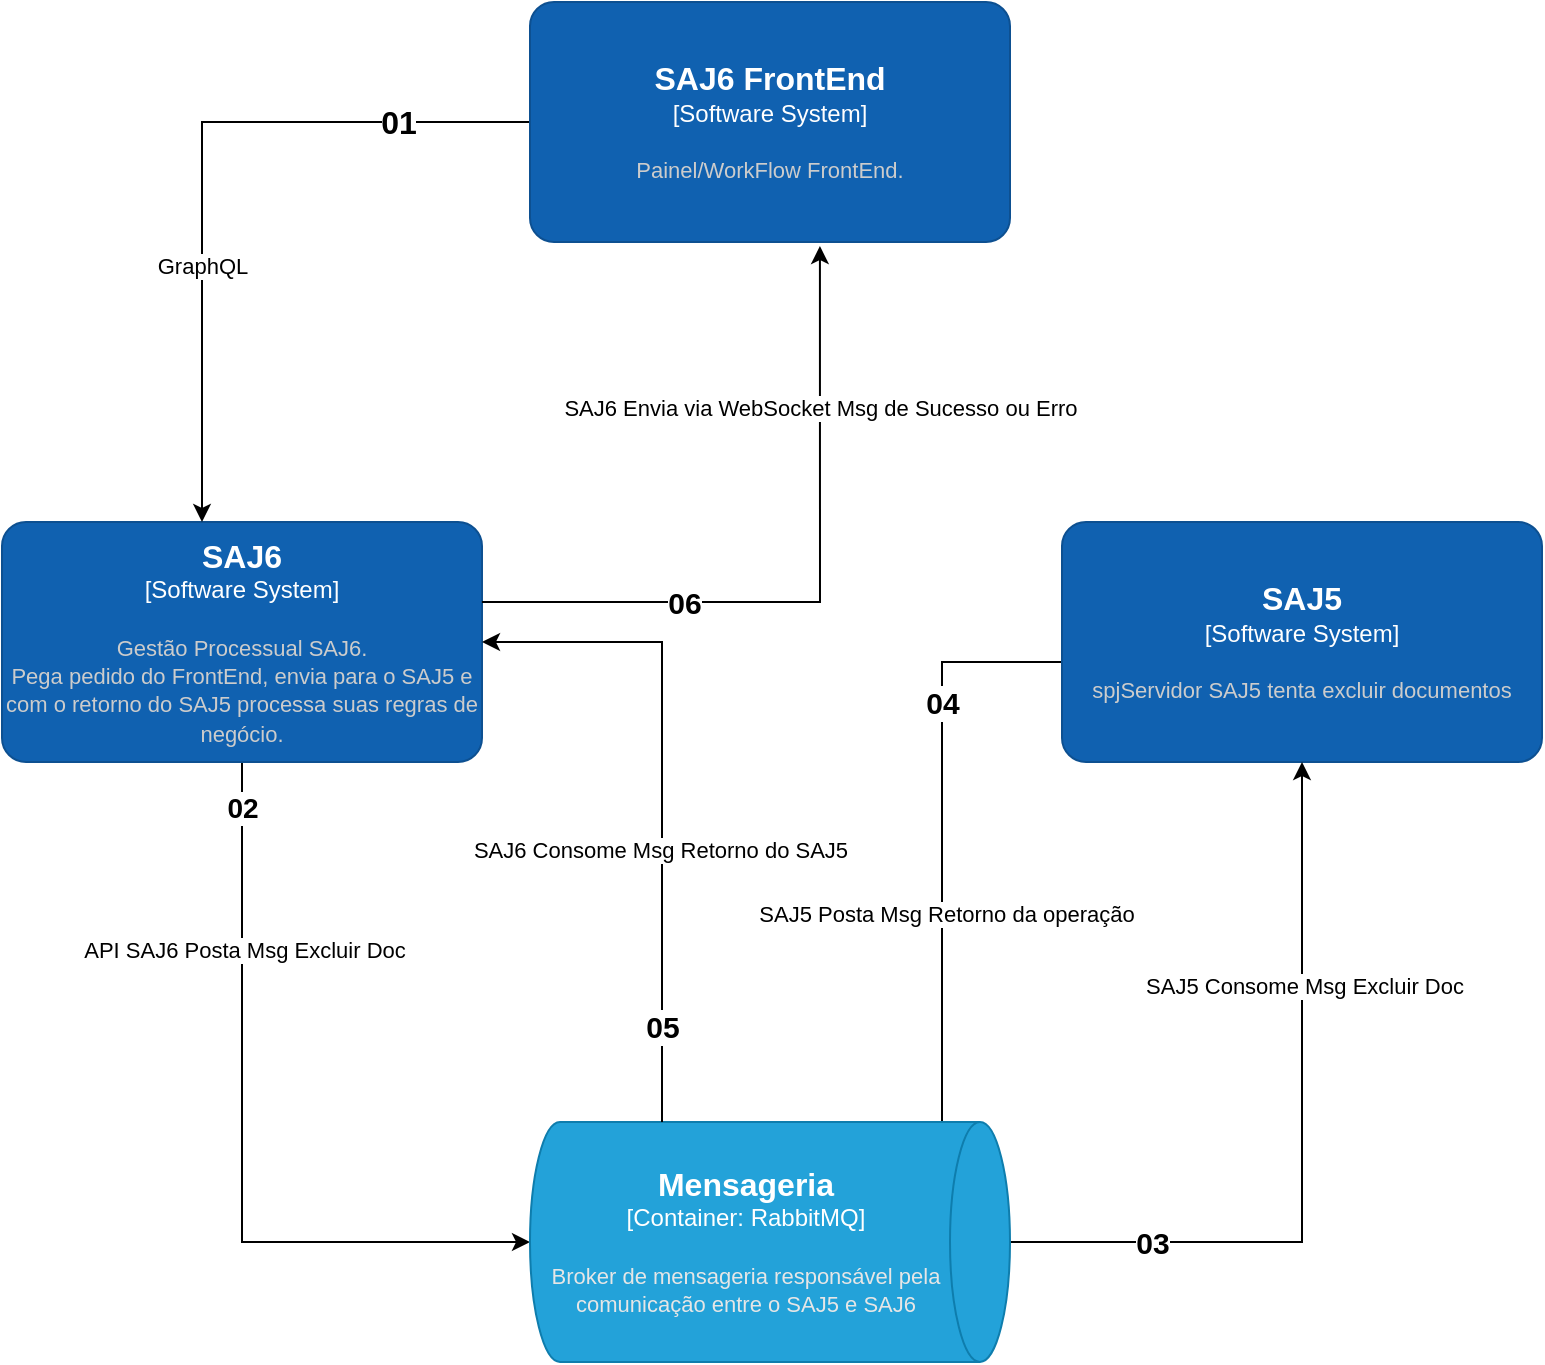 <mxfile version="24.6.4" type="github">
  <diagram name="Página-1" id="dZfLia7HXTzobewktOvl">
    <mxGraphModel dx="2074" dy="746" grid="1" gridSize="10" guides="1" tooltips="1" connect="1" arrows="1" fold="1" page="1" pageScale="1" pageWidth="827" pageHeight="1169" math="0" shadow="0">
      <root>
        <mxCell id="0" />
        <mxCell id="1" parent="0" />
        <mxCell id="3sJ6WLONBoYThQCFYSvR-9" style="edgeStyle=orthogonalEdgeStyle;rounded=0;orthogonalLoop=1;jettySize=auto;html=1;" edge="1" parent="1" source="3sJ6WLONBoYThQCFYSvR-1" target="3sJ6WLONBoYThQCFYSvR-3">
          <mxGeometry relative="1" as="geometry">
            <Array as="points">
              <mxPoint x="150" y="630" />
            </Array>
          </mxGeometry>
        </mxCell>
        <mxCell id="3sJ6WLONBoYThQCFYSvR-17" value="API SAJ6 Posta Msg Excluir Doc" style="edgeLabel;html=1;align=center;verticalAlign=middle;resizable=0;points=[];" vertex="1" connectable="0" parent="3sJ6WLONBoYThQCFYSvR-9">
          <mxGeometry x="-0.51" y="1" relative="1" as="geometry">
            <mxPoint as="offset" />
          </mxGeometry>
        </mxCell>
        <mxCell id="3sJ6WLONBoYThQCFYSvR-25" value="&lt;b&gt;&lt;font style=&quot;font-size: 14px;&quot;&gt;02&lt;/font&gt;&lt;/b&gt;" style="edgeLabel;html=1;align=center;verticalAlign=middle;resizable=0;points=[];fontFamily=Helvetica;fontSize=11;fontColor=default;labelBackgroundColor=default;fillColor=none;gradientColor=none;" vertex="1" connectable="0" parent="3sJ6WLONBoYThQCFYSvR-9">
          <mxGeometry x="-0.88" relative="1" as="geometry">
            <mxPoint as="offset" />
          </mxGeometry>
        </mxCell>
        <object placeholders="1" c4Name="SAJ6" c4Type="Software System" c4Description="Gestão Processual SAJ6.&#xa;Pega pedido do FrontEnd, envia para o SAJ5 e com o retorno do SAJ5 processa suas regras de negócio." label="&lt;font style=&quot;font-size: 16px&quot;&gt;&lt;b&gt;%c4Name%&lt;/b&gt;&lt;/font&gt;&lt;div&gt;[%c4Type%]&lt;/div&gt;&lt;br&gt;&lt;div&gt;&lt;font style=&quot;font-size: 11px&quot;&gt;&lt;font color=&quot;#cccccc&quot;&gt;%c4Description%&lt;/font&gt;&lt;/div&gt;" id="3sJ6WLONBoYThQCFYSvR-1">
          <mxCell style="rounded=1;whiteSpace=wrap;html=1;labelBackgroundColor=none;fillColor=#1061B0;fontColor=#ffffff;align=center;arcSize=10;strokeColor=#0D5091;metaEdit=1;resizable=0;points=[[0.25,0,0],[0.5,0,0],[0.75,0,0],[1,0.25,0],[1,0.5,0],[1,0.75,0],[0.75,1,0],[0.5,1,0],[0.25,1,0],[0,0.75,0],[0,0.5,0],[0,0.25,0]];" vertex="1" parent="1">
            <mxGeometry x="30" y="270" width="240" height="120" as="geometry" />
          </mxCell>
        </object>
        <mxCell id="3sJ6WLONBoYThQCFYSvR-15" style="edgeStyle=orthogonalEdgeStyle;rounded=0;orthogonalLoop=1;jettySize=auto;html=1;" edge="1" parent="1" source="3sJ6WLONBoYThQCFYSvR-2">
          <mxGeometry relative="1" as="geometry">
            <mxPoint x="600" y="340" as="sourcePoint" />
            <mxPoint x="500" y="580" as="targetPoint" />
            <Array as="points">
              <mxPoint x="500" y="340" />
            </Array>
          </mxGeometry>
        </mxCell>
        <mxCell id="3sJ6WLONBoYThQCFYSvR-16" value="SAJ5 Posta Msg Retorno da operação" style="edgeLabel;html=1;align=center;verticalAlign=middle;resizable=0;points=[];" vertex="1" connectable="0" parent="3sJ6WLONBoYThQCFYSvR-15">
          <mxGeometry x="0.238" y="2" relative="1" as="geometry">
            <mxPoint as="offset" />
          </mxGeometry>
        </mxCell>
        <mxCell id="3sJ6WLONBoYThQCFYSvR-27" value="&lt;b&gt;&lt;font style=&quot;font-size: 15px;&quot;&gt;04&lt;/font&gt;&lt;/b&gt;" style="edgeLabel;html=1;align=center;verticalAlign=middle;resizable=0;points=[];fontFamily=Helvetica;fontSize=11;fontColor=default;labelBackgroundColor=default;fillColor=none;gradientColor=none;" vertex="1" connectable="0" parent="3sJ6WLONBoYThQCFYSvR-15">
          <mxGeometry x="-0.467" relative="1" as="geometry">
            <mxPoint as="offset" />
          </mxGeometry>
        </mxCell>
        <object placeholders="1" c4Name="SAJ5" c4Type="Software System" c4Description="spjServidor SAJ5 tenta excluir documentos" label="&lt;font style=&quot;font-size: 16px&quot;&gt;&lt;b&gt;%c4Name%&lt;/b&gt;&lt;/font&gt;&lt;div&gt;[%c4Type%]&lt;/div&gt;&lt;br&gt;&lt;div&gt;&lt;font style=&quot;font-size: 11px&quot;&gt;&lt;font color=&quot;#cccccc&quot;&gt;%c4Description%&lt;/font&gt;&lt;/div&gt;" id="3sJ6WLONBoYThQCFYSvR-2">
          <mxCell style="rounded=1;whiteSpace=wrap;html=1;labelBackgroundColor=none;fillColor=#1061B0;fontColor=#ffffff;align=center;arcSize=10;strokeColor=#0D5091;metaEdit=1;resizable=0;points=[[0.25,0,0],[0.5,0,0],[0.75,0,0],[1,0.25,0],[1,0.5,0],[1,0.75,0],[0.75,1,0],[0.5,1,0],[0.25,1,0],[0,0.75,0],[0,0.5,0],[0,0.25,0]];" vertex="1" parent="1">
            <mxGeometry x="560" y="270" width="240" height="120" as="geometry" />
          </mxCell>
        </object>
        <mxCell id="3sJ6WLONBoYThQCFYSvR-13" style="edgeStyle=orthogonalEdgeStyle;rounded=0;orthogonalLoop=1;jettySize=auto;html=1;" edge="1" parent="1" source="3sJ6WLONBoYThQCFYSvR-3" target="3sJ6WLONBoYThQCFYSvR-2">
          <mxGeometry relative="1" as="geometry" />
        </mxCell>
        <mxCell id="3sJ6WLONBoYThQCFYSvR-14" value="SAJ5 Consome Msg Excluir Doc" style="edgeLabel;html=1;align=center;verticalAlign=middle;resizable=0;points=[];" vertex="1" connectable="0" parent="3sJ6WLONBoYThQCFYSvR-13">
          <mxGeometry x="0.42" y="-1" relative="1" as="geometry">
            <mxPoint as="offset" />
          </mxGeometry>
        </mxCell>
        <mxCell id="3sJ6WLONBoYThQCFYSvR-26" value="&lt;b&gt;&lt;font style=&quot;font-size: 15px;&quot;&gt;03&lt;/font&gt;&lt;/b&gt;" style="edgeLabel;html=1;align=center;verticalAlign=middle;resizable=0;points=[];fontFamily=Helvetica;fontSize=11;fontColor=default;labelBackgroundColor=default;fillColor=none;gradientColor=none;" vertex="1" connectable="0" parent="3sJ6WLONBoYThQCFYSvR-13">
          <mxGeometry x="-0.632" relative="1" as="geometry">
            <mxPoint as="offset" />
          </mxGeometry>
        </mxCell>
        <object placeholders="1" c4Name="Mensageria" c4Type="Container" c4Technology="RabbitMQ" c4Description="Broker de mensageria responsável pela comunicação entre o SAJ5 e SAJ6" label="&lt;font style=&quot;font-size: 16px&quot;&gt;&lt;b&gt;%c4Name%&lt;/b&gt;&lt;/font&gt;&lt;div&gt;[%c4Type%:&amp;nbsp;%c4Technology%]&lt;/div&gt;&lt;br&gt;&lt;div&gt;&lt;font style=&quot;font-size: 11px&quot;&gt;&lt;font color=&quot;#E6E6E6&quot;&gt;%c4Description%&lt;/font&gt;&lt;/div&gt;" id="3sJ6WLONBoYThQCFYSvR-3">
          <mxCell style="shape=cylinder3;size=15;direction=south;whiteSpace=wrap;html=1;boundedLbl=1;rounded=0;labelBackgroundColor=none;fillColor=#23A2D9;fontSize=12;fontColor=#ffffff;align=center;strokeColor=#0E7DAD;metaEdit=1;points=[[0.5,0,0],[1,0.25,0],[1,0.5,0],[1,0.75,0],[0.5,1,0],[0,0.75,0],[0,0.5,0],[0,0.25,0]];resizable=0;" vertex="1" parent="1">
            <mxGeometry x="294" y="570" width="240" height="120" as="geometry" />
          </mxCell>
        </object>
        <mxCell id="3sJ6WLONBoYThQCFYSvR-6" style="edgeStyle=orthogonalEdgeStyle;rounded=0;orthogonalLoop=1;jettySize=auto;html=1;" edge="1" parent="1" source="3sJ6WLONBoYThQCFYSvR-4" target="3sJ6WLONBoYThQCFYSvR-1">
          <mxGeometry relative="1" as="geometry">
            <Array as="points">
              <mxPoint x="130" y="70" />
            </Array>
          </mxGeometry>
        </mxCell>
        <mxCell id="3sJ6WLONBoYThQCFYSvR-7" value="&lt;div&gt;GraphQL&lt;/div&gt;" style="edgeLabel;html=1;align=center;verticalAlign=middle;resizable=0;points=[];" vertex="1" connectable="0" parent="3sJ6WLONBoYThQCFYSvR-6">
          <mxGeometry x="0.296" relative="1" as="geometry">
            <mxPoint as="offset" />
          </mxGeometry>
        </mxCell>
        <mxCell id="3sJ6WLONBoYThQCFYSvR-23" value="&lt;b&gt;&lt;font style=&quot;font-size: 16px;&quot;&gt;01&lt;/font&gt;&lt;/b&gt;" style="edgeLabel;html=1;align=center;verticalAlign=middle;resizable=0;points=[];fontFamily=Helvetica;fontSize=11;fontColor=default;labelBackgroundColor=default;fillColor=none;gradientColor=none;" vertex="1" connectable="0" parent="3sJ6WLONBoYThQCFYSvR-6">
          <mxGeometry x="-0.637" relative="1" as="geometry">
            <mxPoint as="offset" />
          </mxGeometry>
        </mxCell>
        <object placeholders="1" c4Name="SAJ6 FrontEnd" c4Type="Software System" c4Description="Painel/WorkFlow FrontEnd." label="&lt;font style=&quot;font-size: 16px&quot;&gt;&lt;b&gt;%c4Name%&lt;/b&gt;&lt;/font&gt;&lt;div&gt;[%c4Type%]&lt;/div&gt;&lt;br&gt;&lt;div&gt;&lt;font style=&quot;font-size: 11px&quot;&gt;&lt;font color=&quot;#cccccc&quot;&gt;%c4Description%&lt;/font&gt;&lt;/div&gt;" id="3sJ6WLONBoYThQCFYSvR-4">
          <mxCell style="rounded=1;whiteSpace=wrap;html=1;labelBackgroundColor=none;fillColor=#1061B0;fontColor=#ffffff;align=center;arcSize=10;strokeColor=#0D5091;metaEdit=1;resizable=0;points=[[0.25,0,0],[0.5,0,0],[0.75,0,0],[1,0.25,0],[1,0.5,0],[1,0.75,0],[0.75,1,0],[0.5,1,0],[0.25,1,0],[0,0.75,0],[0,0.5,0],[0,0.25,0]];" vertex="1" parent="1">
            <mxGeometry x="294" y="10" width="240" height="120" as="geometry" />
          </mxCell>
        </object>
        <mxCell id="3sJ6WLONBoYThQCFYSvR-18" style="edgeStyle=orthogonalEdgeStyle;rounded=0;orthogonalLoop=1;jettySize=auto;html=1;" edge="1" parent="1" source="3sJ6WLONBoYThQCFYSvR-3" target="3sJ6WLONBoYThQCFYSvR-1">
          <mxGeometry relative="1" as="geometry">
            <mxPoint x="354" y="560" as="sourcePoint" />
            <Array as="points">
              <mxPoint x="360" y="330" />
            </Array>
          </mxGeometry>
        </mxCell>
        <mxCell id="3sJ6WLONBoYThQCFYSvR-19" value="SAJ6 Consome Msg Retorno do SAJ5" style="edgeLabel;html=1;align=center;verticalAlign=middle;resizable=0;points=[];" vertex="1" connectable="0" parent="3sJ6WLONBoYThQCFYSvR-18">
          <mxGeometry x="-0.073" y="1" relative="1" as="geometry">
            <mxPoint y="17" as="offset" />
          </mxGeometry>
        </mxCell>
        <mxCell id="3sJ6WLONBoYThQCFYSvR-28" value="&lt;b&gt;&lt;font style=&quot;font-size: 15px;&quot;&gt;05&lt;/font&gt;&lt;/b&gt;" style="edgeLabel;html=1;align=center;verticalAlign=middle;resizable=0;points=[];fontFamily=Helvetica;fontSize=11;fontColor=default;labelBackgroundColor=default;fillColor=none;gradientColor=none;" vertex="1" connectable="0" parent="3sJ6WLONBoYThQCFYSvR-18">
          <mxGeometry x="-0.709" relative="1" as="geometry">
            <mxPoint as="offset" />
          </mxGeometry>
        </mxCell>
        <mxCell id="3sJ6WLONBoYThQCFYSvR-20" style="edgeStyle=orthogonalEdgeStyle;rounded=0;orthogonalLoop=1;jettySize=auto;html=1;entryX=0.604;entryY=1.017;entryDx=0;entryDy=0;entryPerimeter=0;" edge="1" parent="1" source="3sJ6WLONBoYThQCFYSvR-1" target="3sJ6WLONBoYThQCFYSvR-4">
          <mxGeometry relative="1" as="geometry">
            <Array as="points">
              <mxPoint x="439" y="310" />
            </Array>
          </mxGeometry>
        </mxCell>
        <mxCell id="3sJ6WLONBoYThQCFYSvR-21" value="SAJ6 Envia via WebSocket Msg de Sucesso ou Erro" style="edgeLabel;html=1;align=center;verticalAlign=middle;resizable=0;points=[];" vertex="1" connectable="0" parent="3sJ6WLONBoYThQCFYSvR-20">
          <mxGeometry x="0.533" relative="1" as="geometry">
            <mxPoint as="offset" />
          </mxGeometry>
        </mxCell>
        <mxCell id="3sJ6WLONBoYThQCFYSvR-29" value="&lt;b&gt;&lt;font style=&quot;font-size: 15px;&quot;&gt;06&lt;/font&gt;&lt;/b&gt;" style="edgeLabel;html=1;align=center;verticalAlign=middle;resizable=0;points=[];fontFamily=Helvetica;fontSize=11;fontColor=default;labelBackgroundColor=default;fillColor=none;gradientColor=none;" vertex="1" connectable="0" parent="3sJ6WLONBoYThQCFYSvR-20">
          <mxGeometry x="-0.418" relative="1" as="geometry">
            <mxPoint as="offset" />
          </mxGeometry>
        </mxCell>
      </root>
    </mxGraphModel>
  </diagram>
</mxfile>
